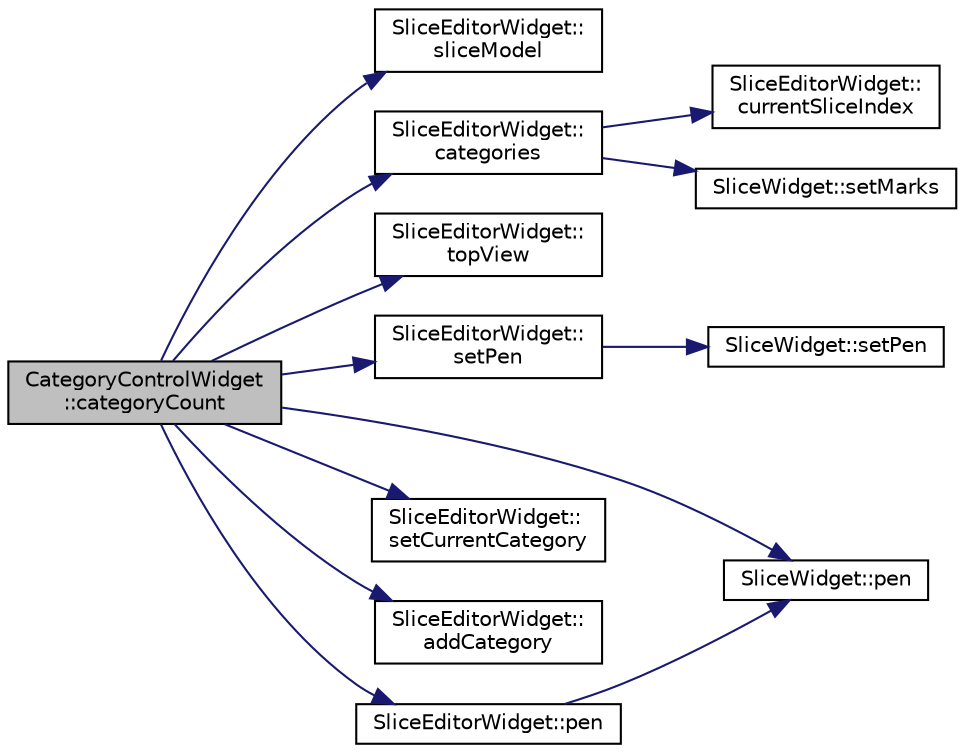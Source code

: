 digraph "CategoryControlWidget::categoryCount"
{
  edge [fontname="Helvetica",fontsize="10",labelfontname="Helvetica",labelfontsize="10"];
  node [fontname="Helvetica",fontsize="10",shape=record];
  rankdir="LR";
  Node3 [label="CategoryControlWidget\l::categoryCount",height=0.2,width=0.4,color="black", fillcolor="grey75", style="filled", fontcolor="black"];
  Node3 -> Node4 [color="midnightblue",fontsize="10",style="solid",fontname="Helvetica"];
  Node4 [label="SliceEditorWidget::\lsliceModel",height=0.2,width=0.4,color="black", fillcolor="white", style="filled",URL="$class_slice_editor_widget.html#a462f93f51d3898bdcb7c45f60569c15a",tooltip="Returns the top slice model. "];
  Node3 -> Node5 [color="midnightblue",fontsize="10",style="solid",fontname="Helvetica"];
  Node5 [label="SliceEditorWidget::\lcategories",height=0.2,width=0.4,color="black", fillcolor="white", style="filled",URL="$class_slice_editor_widget.html#aa508ade08f133b58b03322f698f19df8",tooltip="Returns the categories that the current mark model holds. "];
  Node5 -> Node6 [color="midnightblue",fontsize="10",style="solid",fontname="Helvetica"];
  Node6 [label="SliceEditorWidget::\lcurrentSliceIndex",height=0.2,width=0.4,color="black", fillcolor="white", style="filled",URL="$class_slice_editor_widget.html#aa9317d9f5a389ced10c3eeb222bf706c",tooltip="Returns the slice index of type type slice. "];
  Node5 -> Node7 [color="midnightblue",fontsize="10",style="solid",fontname="Helvetica"];
  Node7 [label="SliceWidget::setMarks",height=0.2,width=0.4,color="black", fillcolor="white", style="filled",URL="$class_slice_widget.html#ad9a08cbf4e0038e5669ac00964bbe86a"];
  Node3 -> Node8 [color="midnightblue",fontsize="10",style="solid",fontname="Helvetica"];
  Node8 [label="SliceEditorWidget::\ltopView",height=0.2,width=0.4,color="black", fillcolor="white", style="filled",URL="$class_slice_editor_widget.html#a37ddc32b97cc4e8771745046cb88ff35",tooltip="Returns the top slice widget. "];
  Node3 -> Node9 [color="midnightblue",fontsize="10",style="solid",fontname="Helvetica"];
  Node9 [label="SliceWidget::pen",height=0.2,width=0.4,color="black", fillcolor="white", style="filled",URL="$class_slice_widget.html#a7816b406651f2c4f388bd7626255024c"];
  Node3 -> Node10 [color="midnightblue",fontsize="10",style="solid",fontname="Helvetica"];
  Node10 [label="SliceEditorWidget::\lsetPen",height=0.2,width=0.4,color="black", fillcolor="white", style="filled",URL="$class_slice_editor_widget.html#aa551b44db6ac4ad9f737cc09ec64816f",tooltip="Sets the slice widgets&#39; pen to be the given pen. "];
  Node10 -> Node11 [color="midnightblue",fontsize="10",style="solid",fontname="Helvetica"];
  Node11 [label="SliceWidget::setPen",height=0.2,width=0.4,color="black", fillcolor="white", style="filled",URL="$class_slice_widget.html#aff63c87e4f7a99a90d067e47ec9b7de1"];
  Node3 -> Node12 [color="midnightblue",fontsize="10",style="solid",fontname="Helvetica"];
  Node12 [label="SliceEditorWidget::\lsetCurrentCategory",height=0.2,width=0.4,color="black", fillcolor="white", style="filled",URL="$class_slice_editor_widget.html#a37537ce0a5f55c30c7f942ddc8e6cdaf",tooltip="This property holds the current category that the mark will be painted on. "];
  Node3 -> Node13 [color="midnightblue",fontsize="10",style="solid",fontname="Helvetica"];
  Node13 [label="SliceEditorWidget::\laddCategory",height=0.2,width=0.4,color="black", fillcolor="white", style="filled",URL="$class_slice_editor_widget.html#af2b80216e3b56f0b791510c007289b60",tooltip="Adds a new category into the mark model in the SliceEditorWidget. "];
  Node3 -> Node14 [color="midnightblue",fontsize="10",style="solid",fontname="Helvetica"];
  Node14 [label="SliceEditorWidget::pen",height=0.2,width=0.4,color="black", fillcolor="white", style="filled",URL="$class_slice_editor_widget.html#a1d33484b159165e85dad00e5731cd561",tooltip="Returns a QPen object used for painting marks. "];
  Node14 -> Node9 [color="midnightblue",fontsize="10",style="solid",fontname="Helvetica"];
}
